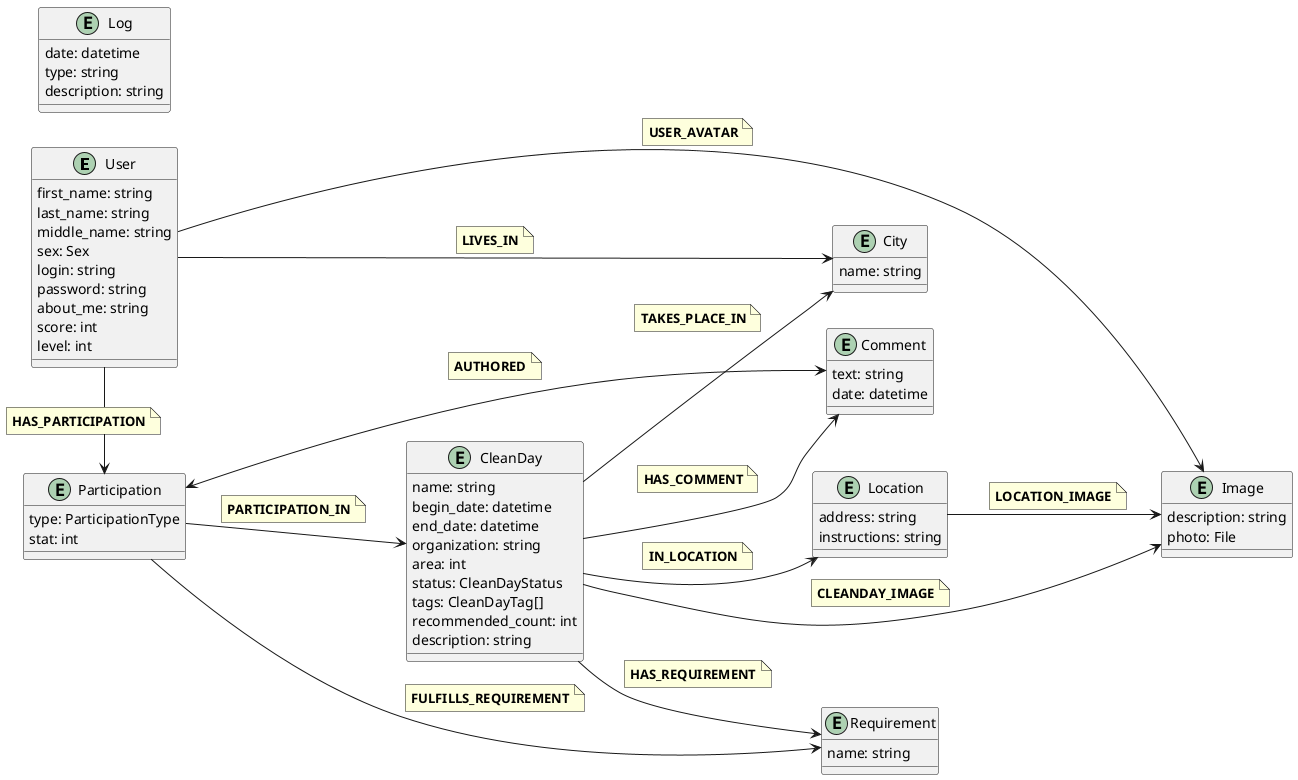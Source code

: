 @startuml

'skinparam linetype ortho
left to right direction

entity "User" as user {
first_name: string
last_name: string
middle_name: string
sex: Sex
login: string
password: string
about_me: string
score: int
level: int
}

entity "CleanDay" as cl_day {
name: string
begin_date: datetime
end_date: datetime
organization: string
area: int
status: CleanDayStatus
tags: CleanDayTag[]
recommended_count: int
description: string
}

entity "Comment" as comm {
text: string
date: datetime
}

entity "Log" as log {
date: datetime
type: string
description: string
}

entity "Requirement" as rq {
name: string
}

entity "City" as city {
name: string
}

entity "Participation" as pr {
type: ParticipationType
stat: int
}

entity "Location" as loc {
address: string
instructions: string
}

entity "Image" as img {
description: string
photo: File
}

cl_day --> comm
note on link
<b>HAS_COMMENT</b>
end note

comm <--> pr
note on link
<b>AUTHORED</b>
end note

cl_day --> rq
note on link
<b>HAS_REQUIREMENT</b>
end note

cl_day --> city
note on link
<b>TAKES_PLACE_IN</b>
end note

user -> city
note on link
<b>LIVES_IN</b>
end note

user -> pr
note on link
<b>HAS_PARTICIPATION</b>
end note

pr --> cl_day
note on link
<b>PARTICIPATION_IN</b>
end note

cl_day --> loc
note on link
<b>IN_LOCATION</b>
end note

pr -> rq
note on link
<b>FULFILLS_REQUIREMENT</b>
end note

loc --> img
note on link
<b>LOCATION_IMAGE</b>
end note

cl_day --> img
note on link
<b>CLEANDAY_IMAGE</b>
end note

user --> img
note on link
<b>USER_AVATAR</b>
end note

@enduml

